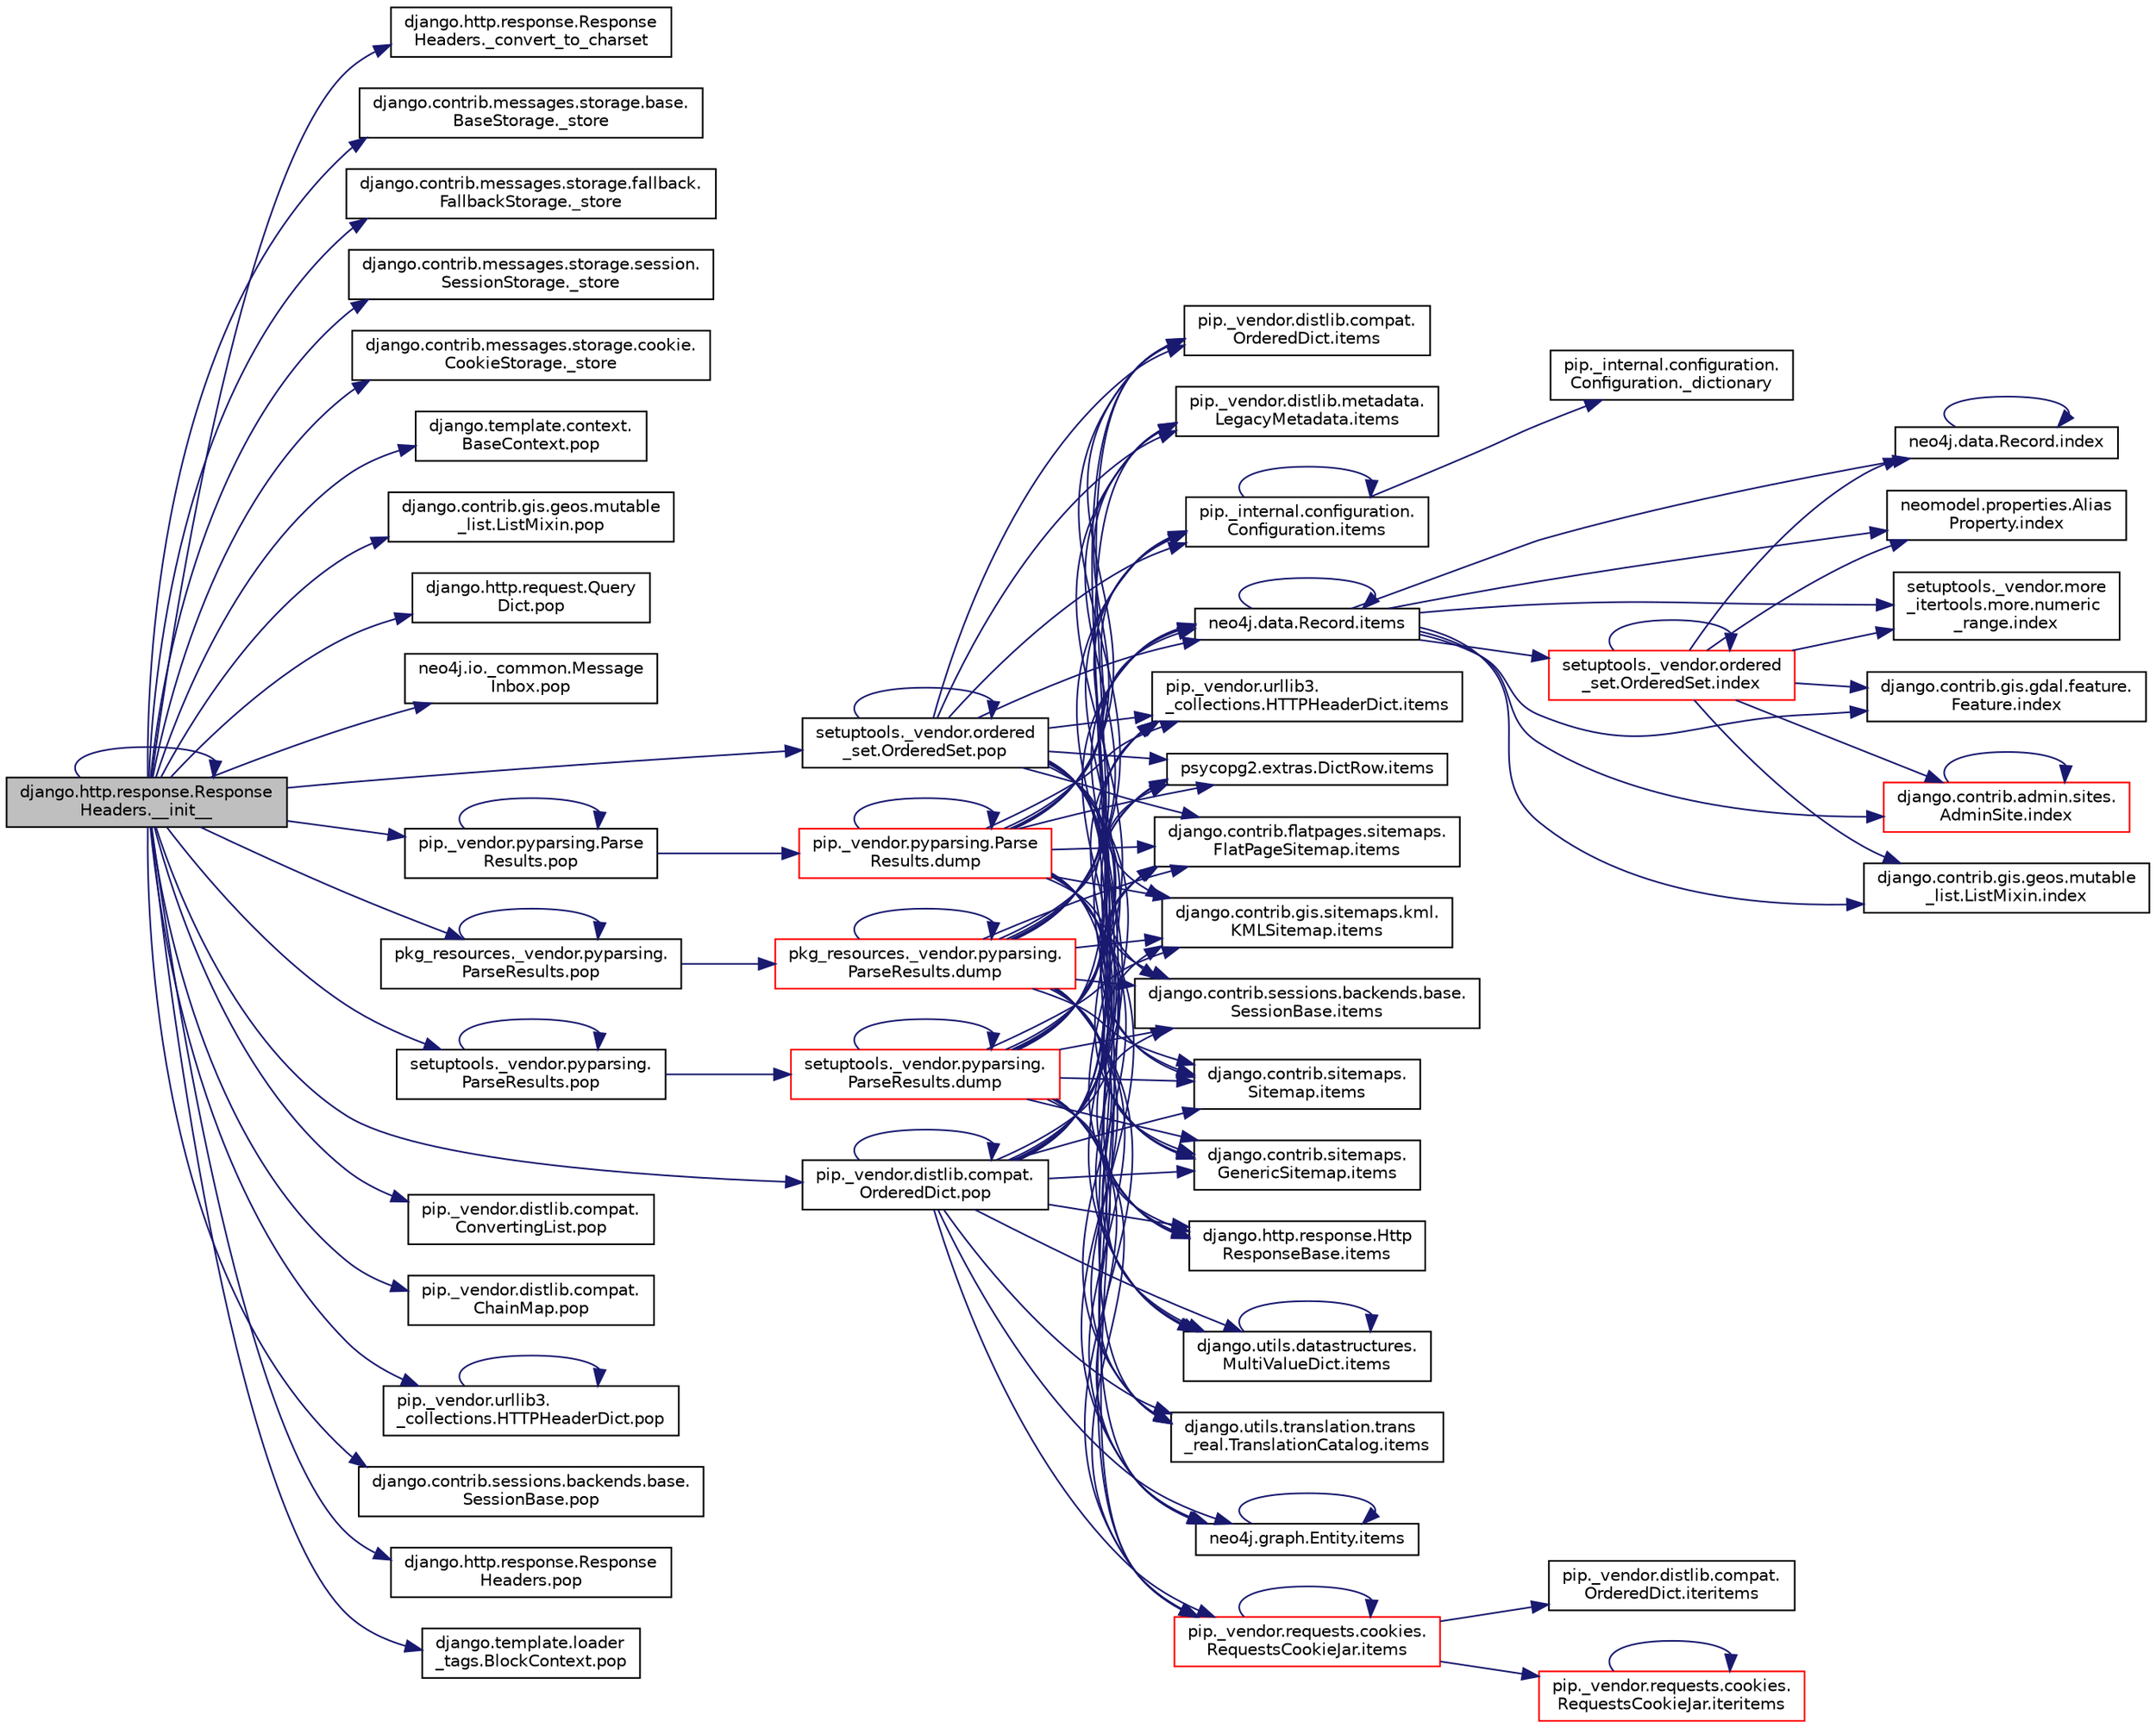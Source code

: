 digraph "django.http.response.ResponseHeaders.__init__"
{
 // LATEX_PDF_SIZE
  edge [fontname="Helvetica",fontsize="10",labelfontname="Helvetica",labelfontsize="10"];
  node [fontname="Helvetica",fontsize="10",shape=record];
  rankdir="LR";
  Node1 [label="django.http.response.Response\lHeaders.__init__",height=0.2,width=0.4,color="black", fillcolor="grey75", style="filled", fontcolor="black",tooltip=" "];
  Node1 -> Node1 [color="midnightblue",fontsize="10",style="solid",fontname="Helvetica"];
  Node1 -> Node2 [color="midnightblue",fontsize="10",style="solid",fontname="Helvetica"];
  Node2 [label="django.http.response.Response\lHeaders._convert_to_charset",height=0.2,width=0.4,color="black", fillcolor="white", style="filled",URL="$d9/d00/classdjango_1_1http_1_1response_1_1_response_headers.html#abc3dc94c0e2851805a93818b2c223aef",tooltip=" "];
  Node1 -> Node3 [color="midnightblue",fontsize="10",style="solid",fontname="Helvetica"];
  Node3 [label="django.contrib.messages.storage.base.\lBaseStorage._store",height=0.2,width=0.4,color="black", fillcolor="white", style="filled",URL="$dc/dc3/classdjango_1_1contrib_1_1messages_1_1storage_1_1base_1_1_base_storage.html#a582be60066e8e4b14f0009fa440c4414",tooltip=" "];
  Node1 -> Node4 [color="midnightblue",fontsize="10",style="solid",fontname="Helvetica"];
  Node4 [label="django.contrib.messages.storage.fallback.\lFallbackStorage._store",height=0.2,width=0.4,color="black", fillcolor="white", style="filled",URL="$d4/dcf/classdjango_1_1contrib_1_1messages_1_1storage_1_1fallback_1_1_fallback_storage.html#af227afe986600c9d9ee403aba6f67896",tooltip=" "];
  Node1 -> Node5 [color="midnightblue",fontsize="10",style="solid",fontname="Helvetica"];
  Node5 [label="django.contrib.messages.storage.session.\lSessionStorage._store",height=0.2,width=0.4,color="black", fillcolor="white", style="filled",URL="$db/d1e/classdjango_1_1contrib_1_1messages_1_1storage_1_1session_1_1_session_storage.html#a32032b42e5365909c2fc351113248293",tooltip=" "];
  Node1 -> Node6 [color="midnightblue",fontsize="10",style="solid",fontname="Helvetica"];
  Node6 [label="django.contrib.messages.storage.cookie.\lCookieStorage._store",height=0.2,width=0.4,color="black", fillcolor="white", style="filled",URL="$d2/dd6/classdjango_1_1contrib_1_1messages_1_1storage_1_1cookie_1_1_cookie_storage.html#a1936a9cf90dfb8e33a96ecfbc070fb10",tooltip=" "];
  Node1 -> Node7 [color="midnightblue",fontsize="10",style="solid",fontname="Helvetica"];
  Node7 [label="django.template.context.\lBaseContext.pop",height=0.2,width=0.4,color="black", fillcolor="white", style="filled",URL="$d9/da5/classdjango_1_1template_1_1context_1_1_base_context.html#acd2bcb7bcaae89ca6fd8f2345df1246e",tooltip=" "];
  Node1 -> Node8 [color="midnightblue",fontsize="10",style="solid",fontname="Helvetica"];
  Node8 [label="django.contrib.gis.geos.mutable\l_list.ListMixin.pop",height=0.2,width=0.4,color="black", fillcolor="white", style="filled",URL="$d5/d0e/classdjango_1_1contrib_1_1gis_1_1geos_1_1mutable__list_1_1_list_mixin.html#a24a4fc79ef4fdac0222a849c7c3d35a7",tooltip=" "];
  Node1 -> Node9 [color="midnightblue",fontsize="10",style="solid",fontname="Helvetica"];
  Node9 [label="django.http.request.Query\lDict.pop",height=0.2,width=0.4,color="black", fillcolor="white", style="filled",URL="$d3/dd6/classdjango_1_1http_1_1request_1_1_query_dict.html#a28cdd3ffdfc274723e1bddd559a2619d",tooltip=" "];
  Node1 -> Node10 [color="midnightblue",fontsize="10",style="solid",fontname="Helvetica"];
  Node10 [label="neo4j.io._common.Message\lInbox.pop",height=0.2,width=0.4,color="black", fillcolor="white", style="filled",URL="$da/d58/classneo4j_1_1io_1_1__common_1_1_message_inbox.html#a3427eacc282f05d667e2f19ba4fdc938",tooltip=" "];
  Node1 -> Node11 [color="midnightblue",fontsize="10",style="solid",fontname="Helvetica"];
  Node11 [label="setuptools._vendor.ordered\l_set.OrderedSet.pop",height=0.2,width=0.4,color="black", fillcolor="white", style="filled",URL="$d0/d40/classsetuptools_1_1__vendor_1_1ordered__set_1_1_ordered_set.html#a2c082ff6ec71d46b9bfc294323720611",tooltip=" "];
  Node11 -> Node12 [color="midnightblue",fontsize="10",style="solid",fontname="Helvetica"];
  Node12 [label="django.contrib.flatpages.sitemaps.\lFlatPageSitemap.items",height=0.2,width=0.4,color="black", fillcolor="white", style="filled",URL="$da/db0/classdjango_1_1contrib_1_1flatpages_1_1sitemaps_1_1_flat_page_sitemap.html#a6948e64ef6083cce5ad81a02a00e7836",tooltip=" "];
  Node11 -> Node13 [color="midnightblue",fontsize="10",style="solid",fontname="Helvetica"];
  Node13 [label="django.contrib.gis.sitemaps.kml.\lKMLSitemap.items",height=0.2,width=0.4,color="black", fillcolor="white", style="filled",URL="$d0/dea/classdjango_1_1contrib_1_1gis_1_1sitemaps_1_1kml_1_1_k_m_l_sitemap.html#a6acd07396d1cde7a19605ad2a8aa92e3",tooltip=" "];
  Node11 -> Node14 [color="midnightblue",fontsize="10",style="solid",fontname="Helvetica"];
  Node14 [label="django.contrib.sessions.backends.base.\lSessionBase.items",height=0.2,width=0.4,color="black", fillcolor="white", style="filled",URL="$d1/d6e/classdjango_1_1contrib_1_1sessions_1_1backends_1_1base_1_1_session_base.html#ae25cf58df559b84f6cb8c2bad2420f5f",tooltip=" "];
  Node11 -> Node15 [color="midnightblue",fontsize="10",style="solid",fontname="Helvetica"];
  Node15 [label="django.contrib.sitemaps.\lSitemap.items",height=0.2,width=0.4,color="black", fillcolor="white", style="filled",URL="$db/d3f/classdjango_1_1contrib_1_1sitemaps_1_1_sitemap.html#a521395bdbfe3e7c0afbf9bb0a038a3d5",tooltip=" "];
  Node11 -> Node16 [color="midnightblue",fontsize="10",style="solid",fontname="Helvetica"];
  Node16 [label="django.contrib.sitemaps.\lGenericSitemap.items",height=0.2,width=0.4,color="black", fillcolor="white", style="filled",URL="$d5/d7c/classdjango_1_1contrib_1_1sitemaps_1_1_generic_sitemap.html#ab6026371faf88c9a25c1e70a02570ebb",tooltip=" "];
  Node11 -> Node17 [color="midnightblue",fontsize="10",style="solid",fontname="Helvetica"];
  Node17 [label="django.http.response.Http\lResponseBase.items",height=0.2,width=0.4,color="black", fillcolor="white", style="filled",URL="$dd/db4/classdjango_1_1http_1_1response_1_1_http_response_base.html#a8ed7fbc867369f0722bb5b0997593520",tooltip=" "];
  Node11 -> Node18 [color="midnightblue",fontsize="10",style="solid",fontname="Helvetica"];
  Node18 [label="django.utils.datastructures.\lMultiValueDict.items",height=0.2,width=0.4,color="black", fillcolor="white", style="filled",URL="$d5/d02/classdjango_1_1utils_1_1datastructures_1_1_multi_value_dict.html#a6e3230d429487c8249894a263e311ade",tooltip=" "];
  Node18 -> Node18 [color="midnightblue",fontsize="10",style="solid",fontname="Helvetica"];
  Node11 -> Node19 [color="midnightblue",fontsize="10",style="solid",fontname="Helvetica"];
  Node19 [label="django.utils.translation.trans\l_real.TranslationCatalog.items",height=0.2,width=0.4,color="black", fillcolor="white", style="filled",URL="$dd/d59/classdjango_1_1utils_1_1translation_1_1trans__real_1_1_translation_catalog.html#ae868bfe97371199134f38f2bd997e08f",tooltip=" "];
  Node11 -> Node20 [color="midnightblue",fontsize="10",style="solid",fontname="Helvetica"];
  Node20 [label="neo4j.graph.Entity.items",height=0.2,width=0.4,color="black", fillcolor="white", style="filled",URL="$da/de2/classneo4j_1_1graph_1_1_entity.html#a900c8bafc184909bef8464cc234974e8",tooltip=" "];
  Node20 -> Node20 [color="midnightblue",fontsize="10",style="solid",fontname="Helvetica"];
  Node11 -> Node21 [color="midnightblue",fontsize="10",style="solid",fontname="Helvetica"];
  Node21 [label="pip._internal.configuration.\lConfiguration.items",height=0.2,width=0.4,color="black", fillcolor="white", style="filled",URL="$dc/da9/classpip_1_1__internal_1_1configuration_1_1_configuration.html#a43a724f440f49a72db825d19c0faa921",tooltip=" "];
  Node21 -> Node22 [color="midnightblue",fontsize="10",style="solid",fontname="Helvetica"];
  Node22 [label="pip._internal.configuration.\lConfiguration._dictionary",height=0.2,width=0.4,color="black", fillcolor="white", style="filled",URL="$dc/da9/classpip_1_1__internal_1_1configuration_1_1_configuration.html#abaf2d55a077dead78b33bad3bcbbc0c8",tooltip=" "];
  Node21 -> Node21 [color="midnightblue",fontsize="10",style="solid",fontname="Helvetica"];
  Node11 -> Node23 [color="midnightblue",fontsize="10",style="solid",fontname="Helvetica"];
  Node23 [label="pip._vendor.distlib.compat.\lOrderedDict.items",height=0.2,width=0.4,color="black", fillcolor="white", style="filled",URL="$d8/dae/classpip_1_1__vendor_1_1distlib_1_1compat_1_1_ordered_dict.html#a97f6c8e438a9fd542ea4379858e9586a",tooltip=" "];
  Node11 -> Node24 [color="midnightblue",fontsize="10",style="solid",fontname="Helvetica"];
  Node24 [label="pip._vendor.distlib.metadata.\lLegacyMetadata.items",height=0.2,width=0.4,color="black", fillcolor="white", style="filled",URL="$d3/dc5/classpip_1_1__vendor_1_1distlib_1_1metadata_1_1_legacy_metadata.html#ad75ade4c3fcb143145f1e75dcb2b691d",tooltip=" "];
  Node11 -> Node25 [color="midnightblue",fontsize="10",style="solid",fontname="Helvetica"];
  Node25 [label="neo4j.data.Record.items",height=0.2,width=0.4,color="black", fillcolor="white", style="filled",URL="$d8/da3/classneo4j_1_1data_1_1_record.html#aa82fb1c1ac368d26d9decaa7a8339be1",tooltip=" "];
  Node25 -> Node26 [color="midnightblue",fontsize="10",style="solid",fontname="Helvetica"];
  Node26 [label="django.contrib.gis.gdal.feature.\lFeature.index",height=0.2,width=0.4,color="black", fillcolor="white", style="filled",URL="$db/d34/classdjango_1_1contrib_1_1gis_1_1gdal_1_1feature_1_1_feature.html#a128ae0b6147fb55a5c5bc777caa15d50",tooltip=" "];
  Node25 -> Node27 [color="midnightblue",fontsize="10",style="solid",fontname="Helvetica"];
  Node27 [label="django.contrib.admin.sites.\lAdminSite.index",height=0.2,width=0.4,color="red", fillcolor="white", style="filled",URL="$df/dba/classdjango_1_1contrib_1_1admin_1_1sites_1_1_admin_site.html#a114200436dcab5d292516d7454298630",tooltip=" "];
  Node27 -> Node27 [color="midnightblue",fontsize="10",style="solid",fontname="Helvetica"];
  Node25 -> Node1359 [color="midnightblue",fontsize="10",style="solid",fontname="Helvetica"];
  Node1359 [label="django.contrib.gis.geos.mutable\l_list.ListMixin.index",height=0.2,width=0.4,color="black", fillcolor="white", style="filled",URL="$d5/d0e/classdjango_1_1contrib_1_1gis_1_1geos_1_1mutable__list_1_1_list_mixin.html#a16f4b7c86157e81672a845a5b3789f2f",tooltip=" "];
  Node25 -> Node594 [color="midnightblue",fontsize="10",style="solid",fontname="Helvetica"];
  Node594 [label="neo4j.data.Record.index",height=0.2,width=0.4,color="black", fillcolor="white", style="filled",URL="$d8/da3/classneo4j_1_1data_1_1_record.html#aa340d7c2dc0ce8f84d5e69470775e708",tooltip=" "];
  Node594 -> Node594 [color="midnightblue",fontsize="10",style="solid",fontname="Helvetica"];
  Node25 -> Node1358 [color="midnightblue",fontsize="10",style="solid",fontname="Helvetica"];
  Node1358 [label="neomodel.properties.Alias\lProperty.index",height=0.2,width=0.4,color="black", fillcolor="white", style="filled",URL="$d6/d9b/classneomodel_1_1properties_1_1_alias_property.html#ab7dea421e530a092fc9bb794999cee6a",tooltip=" "];
  Node25 -> Node1360 [color="midnightblue",fontsize="10",style="solid",fontname="Helvetica"];
  Node1360 [label="setuptools._vendor.ordered\l_set.OrderedSet.index",height=0.2,width=0.4,color="red", fillcolor="white", style="filled",URL="$d0/d40/classsetuptools_1_1__vendor_1_1ordered__set_1_1_ordered_set.html#a4c9cbb502c5f54f77e574032bf66f9d6",tooltip=" "];
  Node1360 -> Node1358 [color="midnightblue",fontsize="10",style="solid",fontname="Helvetica"];
  Node1360 -> Node26 [color="midnightblue",fontsize="10",style="solid",fontname="Helvetica"];
  Node1360 -> Node27 [color="midnightblue",fontsize="10",style="solid",fontname="Helvetica"];
  Node1360 -> Node594 [color="midnightblue",fontsize="10",style="solid",fontname="Helvetica"];
  Node1360 -> Node1360 [color="midnightblue",fontsize="10",style="solid",fontname="Helvetica"];
  Node1360 -> Node1359 [color="midnightblue",fontsize="10",style="solid",fontname="Helvetica"];
  Node1360 -> Node1361 [color="midnightblue",fontsize="10",style="solid",fontname="Helvetica"];
  Node1361 [label="setuptools._vendor.more\l_itertools.more.numeric\l_range.index",height=0.2,width=0.4,color="black", fillcolor="white", style="filled",URL="$d2/d44/classsetuptools_1_1__vendor_1_1more__itertools_1_1more_1_1numeric__range.html#a394db59afc76561009e55b38d2254d97",tooltip=" "];
  Node25 -> Node1361 [color="midnightblue",fontsize="10",style="solid",fontname="Helvetica"];
  Node25 -> Node25 [color="midnightblue",fontsize="10",style="solid",fontname="Helvetica"];
  Node11 -> Node485 [color="midnightblue",fontsize="10",style="solid",fontname="Helvetica"];
  Node485 [label="pip._vendor.requests.cookies.\lRequestsCookieJar.items",height=0.2,width=0.4,color="red", fillcolor="white", style="filled",URL="$d9/d08/classpip_1_1__vendor_1_1requests_1_1cookies_1_1_requests_cookie_jar.html#a16943d14660f257b695673e38162c0f7",tooltip=" "];
  Node485 -> Node485 [color="midnightblue",fontsize="10",style="solid",fontname="Helvetica"];
  Node485 -> Node486 [color="midnightblue",fontsize="10",style="solid",fontname="Helvetica"];
  Node486 [label="pip._vendor.distlib.compat.\lOrderedDict.iteritems",height=0.2,width=0.4,color="black", fillcolor="white", style="filled",URL="$d8/dae/classpip_1_1__vendor_1_1distlib_1_1compat_1_1_ordered_dict.html#a3d627da27acea3538e9861ee670fc289",tooltip=" "];
  Node485 -> Node487 [color="midnightblue",fontsize="10",style="solid",fontname="Helvetica"];
  Node487 [label="pip._vendor.requests.cookies.\lRequestsCookieJar.iteritems",height=0.2,width=0.4,color="red", fillcolor="white", style="filled",URL="$d9/d08/classpip_1_1__vendor_1_1requests_1_1cookies_1_1_requests_cookie_jar.html#a4fdf3181e667a99344da4f476540ad1c",tooltip=" "];
  Node487 -> Node487 [color="midnightblue",fontsize="10",style="solid",fontname="Helvetica"];
  Node11 -> Node495 [color="midnightblue",fontsize="10",style="solid",fontname="Helvetica"];
  Node495 [label="pip._vendor.urllib3.\l_collections.HTTPHeaderDict.items",height=0.2,width=0.4,color="black", fillcolor="white", style="filled",URL="$d8/dc7/classpip_1_1__vendor_1_1urllib3_1_1__collections_1_1_h_t_t_p_header_dict.html#ae40b7c8adb3a4a74a2fe63ee3d86173e",tooltip=" "];
  Node11 -> Node496 [color="midnightblue",fontsize="10",style="solid",fontname="Helvetica"];
  Node496 [label="psycopg2.extras.DictRow.items",height=0.2,width=0.4,color="black", fillcolor="white", style="filled",URL="$dc/d7b/classpsycopg2_1_1extras_1_1_dict_row.html#a8b5ca8f01caa84bc32fb4f31ff0de8d3",tooltip=" "];
  Node11 -> Node11 [color="midnightblue",fontsize="10",style="solid",fontname="Helvetica"];
  Node1 -> Node5513 [color="midnightblue",fontsize="10",style="solid",fontname="Helvetica"];
  Node5513 [label="pip._vendor.pyparsing.Parse\lResults.pop",height=0.2,width=0.4,color="black", fillcolor="white", style="filled",URL="$d3/d5b/classpip_1_1__vendor_1_1pyparsing_1_1_parse_results.html#abc7ee29c222c9c76ecbbb8c12d3be532",tooltip=" "];
  Node5513 -> Node5514 [color="midnightblue",fontsize="10",style="solid",fontname="Helvetica"];
  Node5514 [label="pip._vendor.pyparsing.Parse\lResults.dump",height=0.2,width=0.4,color="red", fillcolor="white", style="filled",URL="$d3/d5b/classpip_1_1__vendor_1_1pyparsing_1_1_parse_results.html#a72363ec5208e922eae5732bf122c0480",tooltip=" "];
  Node5514 -> Node5514 [color="midnightblue",fontsize="10",style="solid",fontname="Helvetica"];
  Node5514 -> Node12 [color="midnightblue",fontsize="10",style="solid",fontname="Helvetica"];
  Node5514 -> Node13 [color="midnightblue",fontsize="10",style="solid",fontname="Helvetica"];
  Node5514 -> Node14 [color="midnightblue",fontsize="10",style="solid",fontname="Helvetica"];
  Node5514 -> Node15 [color="midnightblue",fontsize="10",style="solid",fontname="Helvetica"];
  Node5514 -> Node16 [color="midnightblue",fontsize="10",style="solid",fontname="Helvetica"];
  Node5514 -> Node17 [color="midnightblue",fontsize="10",style="solid",fontname="Helvetica"];
  Node5514 -> Node18 [color="midnightblue",fontsize="10",style="solid",fontname="Helvetica"];
  Node5514 -> Node19 [color="midnightblue",fontsize="10",style="solid",fontname="Helvetica"];
  Node5514 -> Node20 [color="midnightblue",fontsize="10",style="solid",fontname="Helvetica"];
  Node5514 -> Node21 [color="midnightblue",fontsize="10",style="solid",fontname="Helvetica"];
  Node5514 -> Node23 [color="midnightblue",fontsize="10",style="solid",fontname="Helvetica"];
  Node5514 -> Node24 [color="midnightblue",fontsize="10",style="solid",fontname="Helvetica"];
  Node5514 -> Node25 [color="midnightblue",fontsize="10",style="solid",fontname="Helvetica"];
  Node5514 -> Node485 [color="midnightblue",fontsize="10",style="solid",fontname="Helvetica"];
  Node5514 -> Node495 [color="midnightblue",fontsize="10",style="solid",fontname="Helvetica"];
  Node5514 -> Node496 [color="midnightblue",fontsize="10",style="solid",fontname="Helvetica"];
  Node5513 -> Node5513 [color="midnightblue",fontsize="10",style="solid",fontname="Helvetica"];
  Node1 -> Node5521 [color="midnightblue",fontsize="10",style="solid",fontname="Helvetica"];
  Node5521 [label="pkg_resources._vendor.pyparsing.\lParseResults.pop",height=0.2,width=0.4,color="black", fillcolor="white", style="filled",URL="$d3/d93/classpkg__resources_1_1__vendor_1_1pyparsing_1_1_parse_results.html#a67b99bff970b208cadc2b889d257b115",tooltip=" "];
  Node5521 -> Node5522 [color="midnightblue",fontsize="10",style="solid",fontname="Helvetica"];
  Node5522 [label="pkg_resources._vendor.pyparsing.\lParseResults.dump",height=0.2,width=0.4,color="red", fillcolor="white", style="filled",URL="$d3/d93/classpkg__resources_1_1__vendor_1_1pyparsing_1_1_parse_results.html#a8ef896f3757488f88d385652f96e7b1b",tooltip=" "];
  Node5522 -> Node5522 [color="midnightblue",fontsize="10",style="solid",fontname="Helvetica"];
  Node5522 -> Node12 [color="midnightblue",fontsize="10",style="solid",fontname="Helvetica"];
  Node5522 -> Node13 [color="midnightblue",fontsize="10",style="solid",fontname="Helvetica"];
  Node5522 -> Node14 [color="midnightblue",fontsize="10",style="solid",fontname="Helvetica"];
  Node5522 -> Node15 [color="midnightblue",fontsize="10",style="solid",fontname="Helvetica"];
  Node5522 -> Node16 [color="midnightblue",fontsize="10",style="solid",fontname="Helvetica"];
  Node5522 -> Node17 [color="midnightblue",fontsize="10",style="solid",fontname="Helvetica"];
  Node5522 -> Node18 [color="midnightblue",fontsize="10",style="solid",fontname="Helvetica"];
  Node5522 -> Node19 [color="midnightblue",fontsize="10",style="solid",fontname="Helvetica"];
  Node5522 -> Node20 [color="midnightblue",fontsize="10",style="solid",fontname="Helvetica"];
  Node5522 -> Node21 [color="midnightblue",fontsize="10",style="solid",fontname="Helvetica"];
  Node5522 -> Node23 [color="midnightblue",fontsize="10",style="solid",fontname="Helvetica"];
  Node5522 -> Node24 [color="midnightblue",fontsize="10",style="solid",fontname="Helvetica"];
  Node5522 -> Node25 [color="midnightblue",fontsize="10",style="solid",fontname="Helvetica"];
  Node5522 -> Node485 [color="midnightblue",fontsize="10",style="solid",fontname="Helvetica"];
  Node5522 -> Node495 [color="midnightblue",fontsize="10",style="solid",fontname="Helvetica"];
  Node5522 -> Node496 [color="midnightblue",fontsize="10",style="solid",fontname="Helvetica"];
  Node5521 -> Node5521 [color="midnightblue",fontsize="10",style="solid",fontname="Helvetica"];
  Node1 -> Node5523 [color="midnightblue",fontsize="10",style="solid",fontname="Helvetica"];
  Node5523 [label="setuptools._vendor.pyparsing.\lParseResults.pop",height=0.2,width=0.4,color="black", fillcolor="white", style="filled",URL="$df/d77/classsetuptools_1_1__vendor_1_1pyparsing_1_1_parse_results.html#a27f2d2d7e08a35f91af83b2b5e232cd9",tooltip=" "];
  Node5523 -> Node5524 [color="midnightblue",fontsize="10",style="solid",fontname="Helvetica"];
  Node5524 [label="setuptools._vendor.pyparsing.\lParseResults.dump",height=0.2,width=0.4,color="red", fillcolor="white", style="filled",URL="$df/d77/classsetuptools_1_1__vendor_1_1pyparsing_1_1_parse_results.html#a1a4a3dd9ab26677a709fdcbb2289da04",tooltip=" "];
  Node5524 -> Node5524 [color="midnightblue",fontsize="10",style="solid",fontname="Helvetica"];
  Node5524 -> Node12 [color="midnightblue",fontsize="10",style="solid",fontname="Helvetica"];
  Node5524 -> Node13 [color="midnightblue",fontsize="10",style="solid",fontname="Helvetica"];
  Node5524 -> Node14 [color="midnightblue",fontsize="10",style="solid",fontname="Helvetica"];
  Node5524 -> Node15 [color="midnightblue",fontsize="10",style="solid",fontname="Helvetica"];
  Node5524 -> Node16 [color="midnightblue",fontsize="10",style="solid",fontname="Helvetica"];
  Node5524 -> Node17 [color="midnightblue",fontsize="10",style="solid",fontname="Helvetica"];
  Node5524 -> Node18 [color="midnightblue",fontsize="10",style="solid",fontname="Helvetica"];
  Node5524 -> Node19 [color="midnightblue",fontsize="10",style="solid",fontname="Helvetica"];
  Node5524 -> Node20 [color="midnightblue",fontsize="10",style="solid",fontname="Helvetica"];
  Node5524 -> Node21 [color="midnightblue",fontsize="10",style="solid",fontname="Helvetica"];
  Node5524 -> Node23 [color="midnightblue",fontsize="10",style="solid",fontname="Helvetica"];
  Node5524 -> Node24 [color="midnightblue",fontsize="10",style="solid",fontname="Helvetica"];
  Node5524 -> Node25 [color="midnightblue",fontsize="10",style="solid",fontname="Helvetica"];
  Node5524 -> Node485 [color="midnightblue",fontsize="10",style="solid",fontname="Helvetica"];
  Node5524 -> Node495 [color="midnightblue",fontsize="10",style="solid",fontname="Helvetica"];
  Node5524 -> Node496 [color="midnightblue",fontsize="10",style="solid",fontname="Helvetica"];
  Node5523 -> Node5523 [color="midnightblue",fontsize="10",style="solid",fontname="Helvetica"];
  Node1 -> Node5525 [color="midnightblue",fontsize="10",style="solid",fontname="Helvetica"];
  Node5525 [label="pip._vendor.distlib.compat.\lConvertingList.pop",height=0.2,width=0.4,color="black", fillcolor="white", style="filled",URL="$d4/dee/classpip_1_1__vendor_1_1distlib_1_1compat_1_1_converting_list.html#a135429e0ddea00fde88b984f26f59b5a",tooltip=" "];
  Node1 -> Node5526 [color="midnightblue",fontsize="10",style="solid",fontname="Helvetica"];
  Node5526 [label="pip._vendor.distlib.compat.\lChainMap.pop",height=0.2,width=0.4,color="black", fillcolor="white", style="filled",URL="$d2/d2d/classpip_1_1__vendor_1_1distlib_1_1compat_1_1_chain_map.html#a232e2bbd0ea7b11d80d0f85682f5c503",tooltip=" "];
  Node1 -> Node2364 [color="midnightblue",fontsize="10",style="solid",fontname="Helvetica"];
  Node2364 [label="pip._vendor.distlib.compat.\lOrderedDict.pop",height=0.2,width=0.4,color="black", fillcolor="white", style="filled",URL="$d8/dae/classpip_1_1__vendor_1_1distlib_1_1compat_1_1_ordered_dict.html#ae316e3827116112c73a1817614580875",tooltip=" "];
  Node2364 -> Node12 [color="midnightblue",fontsize="10",style="solid",fontname="Helvetica"];
  Node2364 -> Node13 [color="midnightblue",fontsize="10",style="solid",fontname="Helvetica"];
  Node2364 -> Node14 [color="midnightblue",fontsize="10",style="solid",fontname="Helvetica"];
  Node2364 -> Node15 [color="midnightblue",fontsize="10",style="solid",fontname="Helvetica"];
  Node2364 -> Node16 [color="midnightblue",fontsize="10",style="solid",fontname="Helvetica"];
  Node2364 -> Node17 [color="midnightblue",fontsize="10",style="solid",fontname="Helvetica"];
  Node2364 -> Node18 [color="midnightblue",fontsize="10",style="solid",fontname="Helvetica"];
  Node2364 -> Node19 [color="midnightblue",fontsize="10",style="solid",fontname="Helvetica"];
  Node2364 -> Node20 [color="midnightblue",fontsize="10",style="solid",fontname="Helvetica"];
  Node2364 -> Node21 [color="midnightblue",fontsize="10",style="solid",fontname="Helvetica"];
  Node2364 -> Node23 [color="midnightblue",fontsize="10",style="solid",fontname="Helvetica"];
  Node2364 -> Node24 [color="midnightblue",fontsize="10",style="solid",fontname="Helvetica"];
  Node2364 -> Node25 [color="midnightblue",fontsize="10",style="solid",fontname="Helvetica"];
  Node2364 -> Node485 [color="midnightblue",fontsize="10",style="solid",fontname="Helvetica"];
  Node2364 -> Node495 [color="midnightblue",fontsize="10",style="solid",fontname="Helvetica"];
  Node2364 -> Node496 [color="midnightblue",fontsize="10",style="solid",fontname="Helvetica"];
  Node2364 -> Node2364 [color="midnightblue",fontsize="10",style="solid",fontname="Helvetica"];
  Node1 -> Node5527 [color="midnightblue",fontsize="10",style="solid",fontname="Helvetica"];
  Node5527 [label="pip._vendor.urllib3.\l_collections.HTTPHeaderDict.pop",height=0.2,width=0.4,color="black", fillcolor="white", style="filled",URL="$d8/dc7/classpip_1_1__vendor_1_1urllib3_1_1__collections_1_1_h_t_t_p_header_dict.html#ab974fff44f7effe49e33988819baa26e",tooltip=" "];
  Node5527 -> Node5527 [color="midnightblue",fontsize="10",style="solid",fontname="Helvetica"];
  Node1 -> Node5528 [color="midnightblue",fontsize="10",style="solid",fontname="Helvetica"];
  Node5528 [label="django.contrib.sessions.backends.base.\lSessionBase.pop",height=0.2,width=0.4,color="black", fillcolor="white", style="filled",URL="$d1/d6e/classdjango_1_1contrib_1_1sessions_1_1backends_1_1base_1_1_session_base.html#a8840714542c1bb66322c9280e5783190",tooltip=" "];
  Node1 -> Node5529 [color="midnightblue",fontsize="10",style="solid",fontname="Helvetica"];
  Node5529 [label="django.http.response.Response\lHeaders.pop",height=0.2,width=0.4,color="black", fillcolor="white", style="filled",URL="$d9/d00/classdjango_1_1http_1_1response_1_1_response_headers.html#a320e6b25c558d033dbc7a66d5ed2bb48",tooltip=" "];
  Node1 -> Node5530 [color="midnightblue",fontsize="10",style="solid",fontname="Helvetica"];
  Node5530 [label="django.template.loader\l_tags.BlockContext.pop",height=0.2,width=0.4,color="black", fillcolor="white", style="filled",URL="$d9/d5d/classdjango_1_1template_1_1loader__tags_1_1_block_context.html#a551605f056431baeac299f14699d9fe4",tooltip=" "];
}
